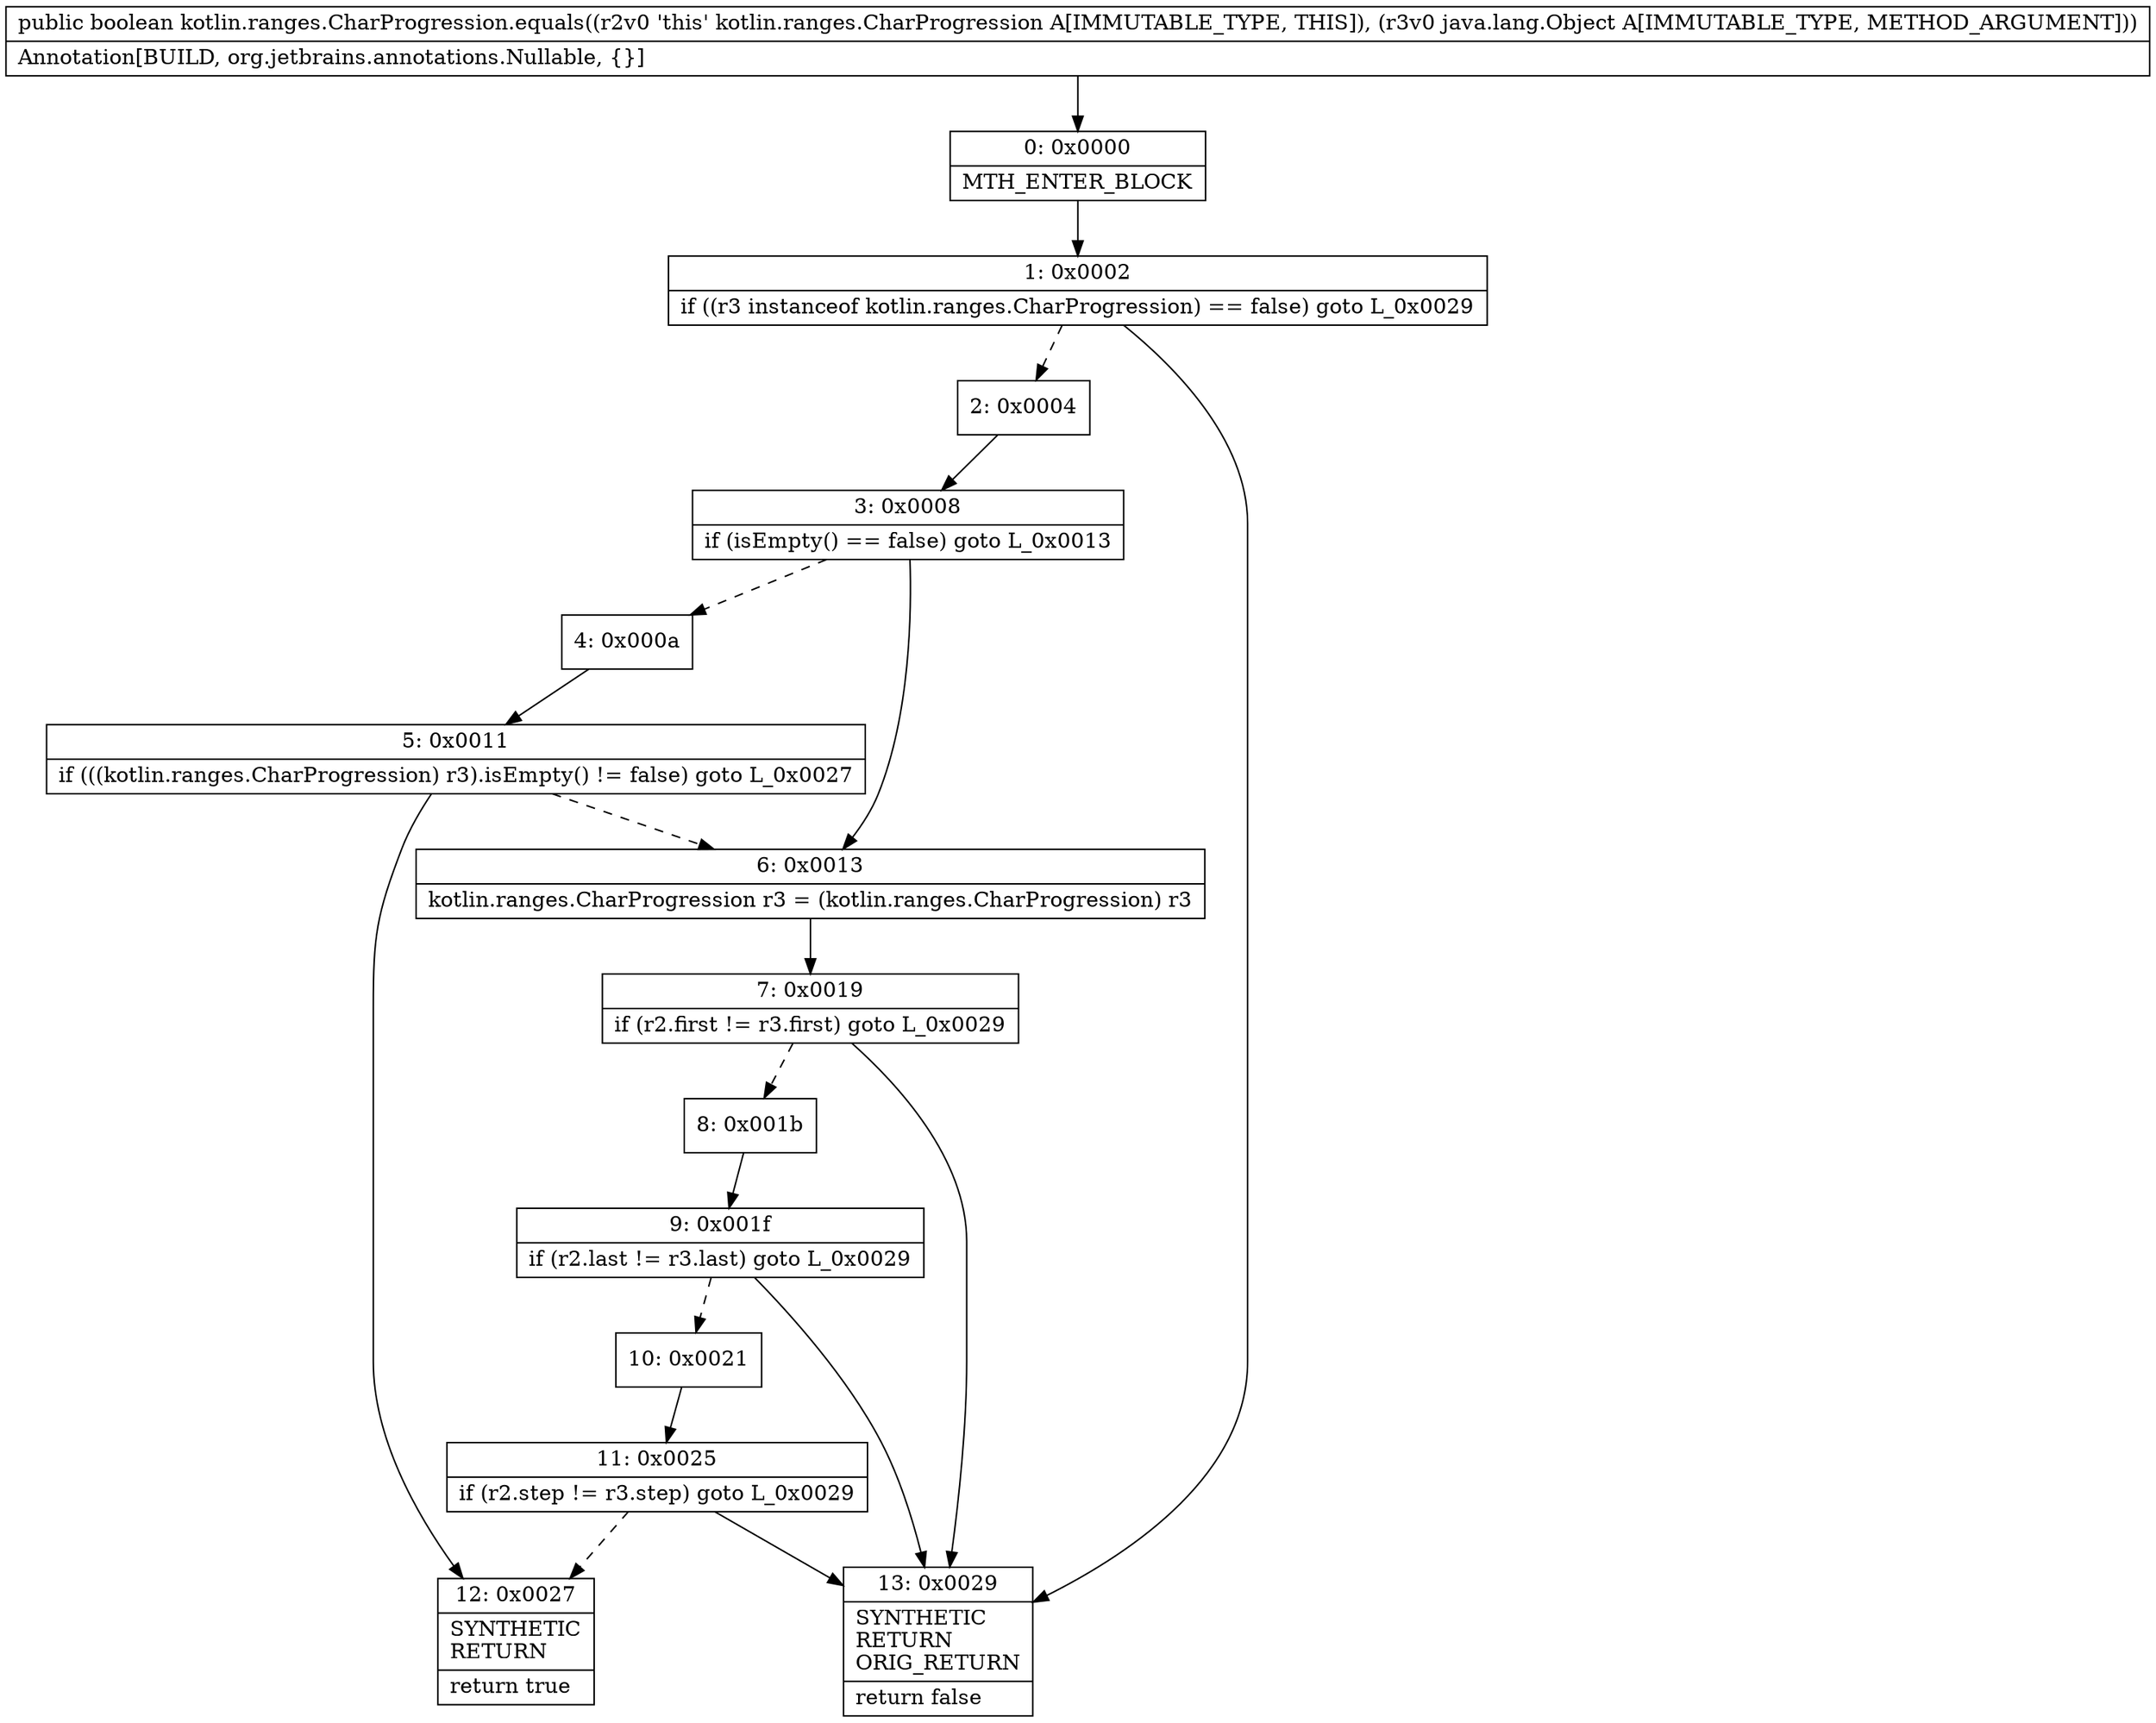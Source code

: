 digraph "CFG forkotlin.ranges.CharProgression.equals(Ljava\/lang\/Object;)Z" {
Node_0 [shape=record,label="{0\:\ 0x0000|MTH_ENTER_BLOCK\l}"];
Node_1 [shape=record,label="{1\:\ 0x0002|if ((r3 instanceof kotlin.ranges.CharProgression) == false) goto L_0x0029\l}"];
Node_2 [shape=record,label="{2\:\ 0x0004}"];
Node_3 [shape=record,label="{3\:\ 0x0008|if (isEmpty() == false) goto L_0x0013\l}"];
Node_4 [shape=record,label="{4\:\ 0x000a}"];
Node_5 [shape=record,label="{5\:\ 0x0011|if (((kotlin.ranges.CharProgression) r3).isEmpty() != false) goto L_0x0027\l}"];
Node_6 [shape=record,label="{6\:\ 0x0013|kotlin.ranges.CharProgression r3 = (kotlin.ranges.CharProgression) r3\l}"];
Node_7 [shape=record,label="{7\:\ 0x0019|if (r2.first != r3.first) goto L_0x0029\l}"];
Node_8 [shape=record,label="{8\:\ 0x001b}"];
Node_9 [shape=record,label="{9\:\ 0x001f|if (r2.last != r3.last) goto L_0x0029\l}"];
Node_10 [shape=record,label="{10\:\ 0x0021}"];
Node_11 [shape=record,label="{11\:\ 0x0025|if (r2.step != r3.step) goto L_0x0029\l}"];
Node_12 [shape=record,label="{12\:\ 0x0027|SYNTHETIC\lRETURN\l|return true\l}"];
Node_13 [shape=record,label="{13\:\ 0x0029|SYNTHETIC\lRETURN\lORIG_RETURN\l|return false\l}"];
MethodNode[shape=record,label="{public boolean kotlin.ranges.CharProgression.equals((r2v0 'this' kotlin.ranges.CharProgression A[IMMUTABLE_TYPE, THIS]), (r3v0 java.lang.Object A[IMMUTABLE_TYPE, METHOD_ARGUMENT]))  | Annotation[BUILD, org.jetbrains.annotations.Nullable, \{\}]\l}"];
MethodNode -> Node_0;
Node_0 -> Node_1;
Node_1 -> Node_2[style=dashed];
Node_1 -> Node_13;
Node_2 -> Node_3;
Node_3 -> Node_4[style=dashed];
Node_3 -> Node_6;
Node_4 -> Node_5;
Node_5 -> Node_6[style=dashed];
Node_5 -> Node_12;
Node_6 -> Node_7;
Node_7 -> Node_8[style=dashed];
Node_7 -> Node_13;
Node_8 -> Node_9;
Node_9 -> Node_10[style=dashed];
Node_9 -> Node_13;
Node_10 -> Node_11;
Node_11 -> Node_12[style=dashed];
Node_11 -> Node_13;
}

